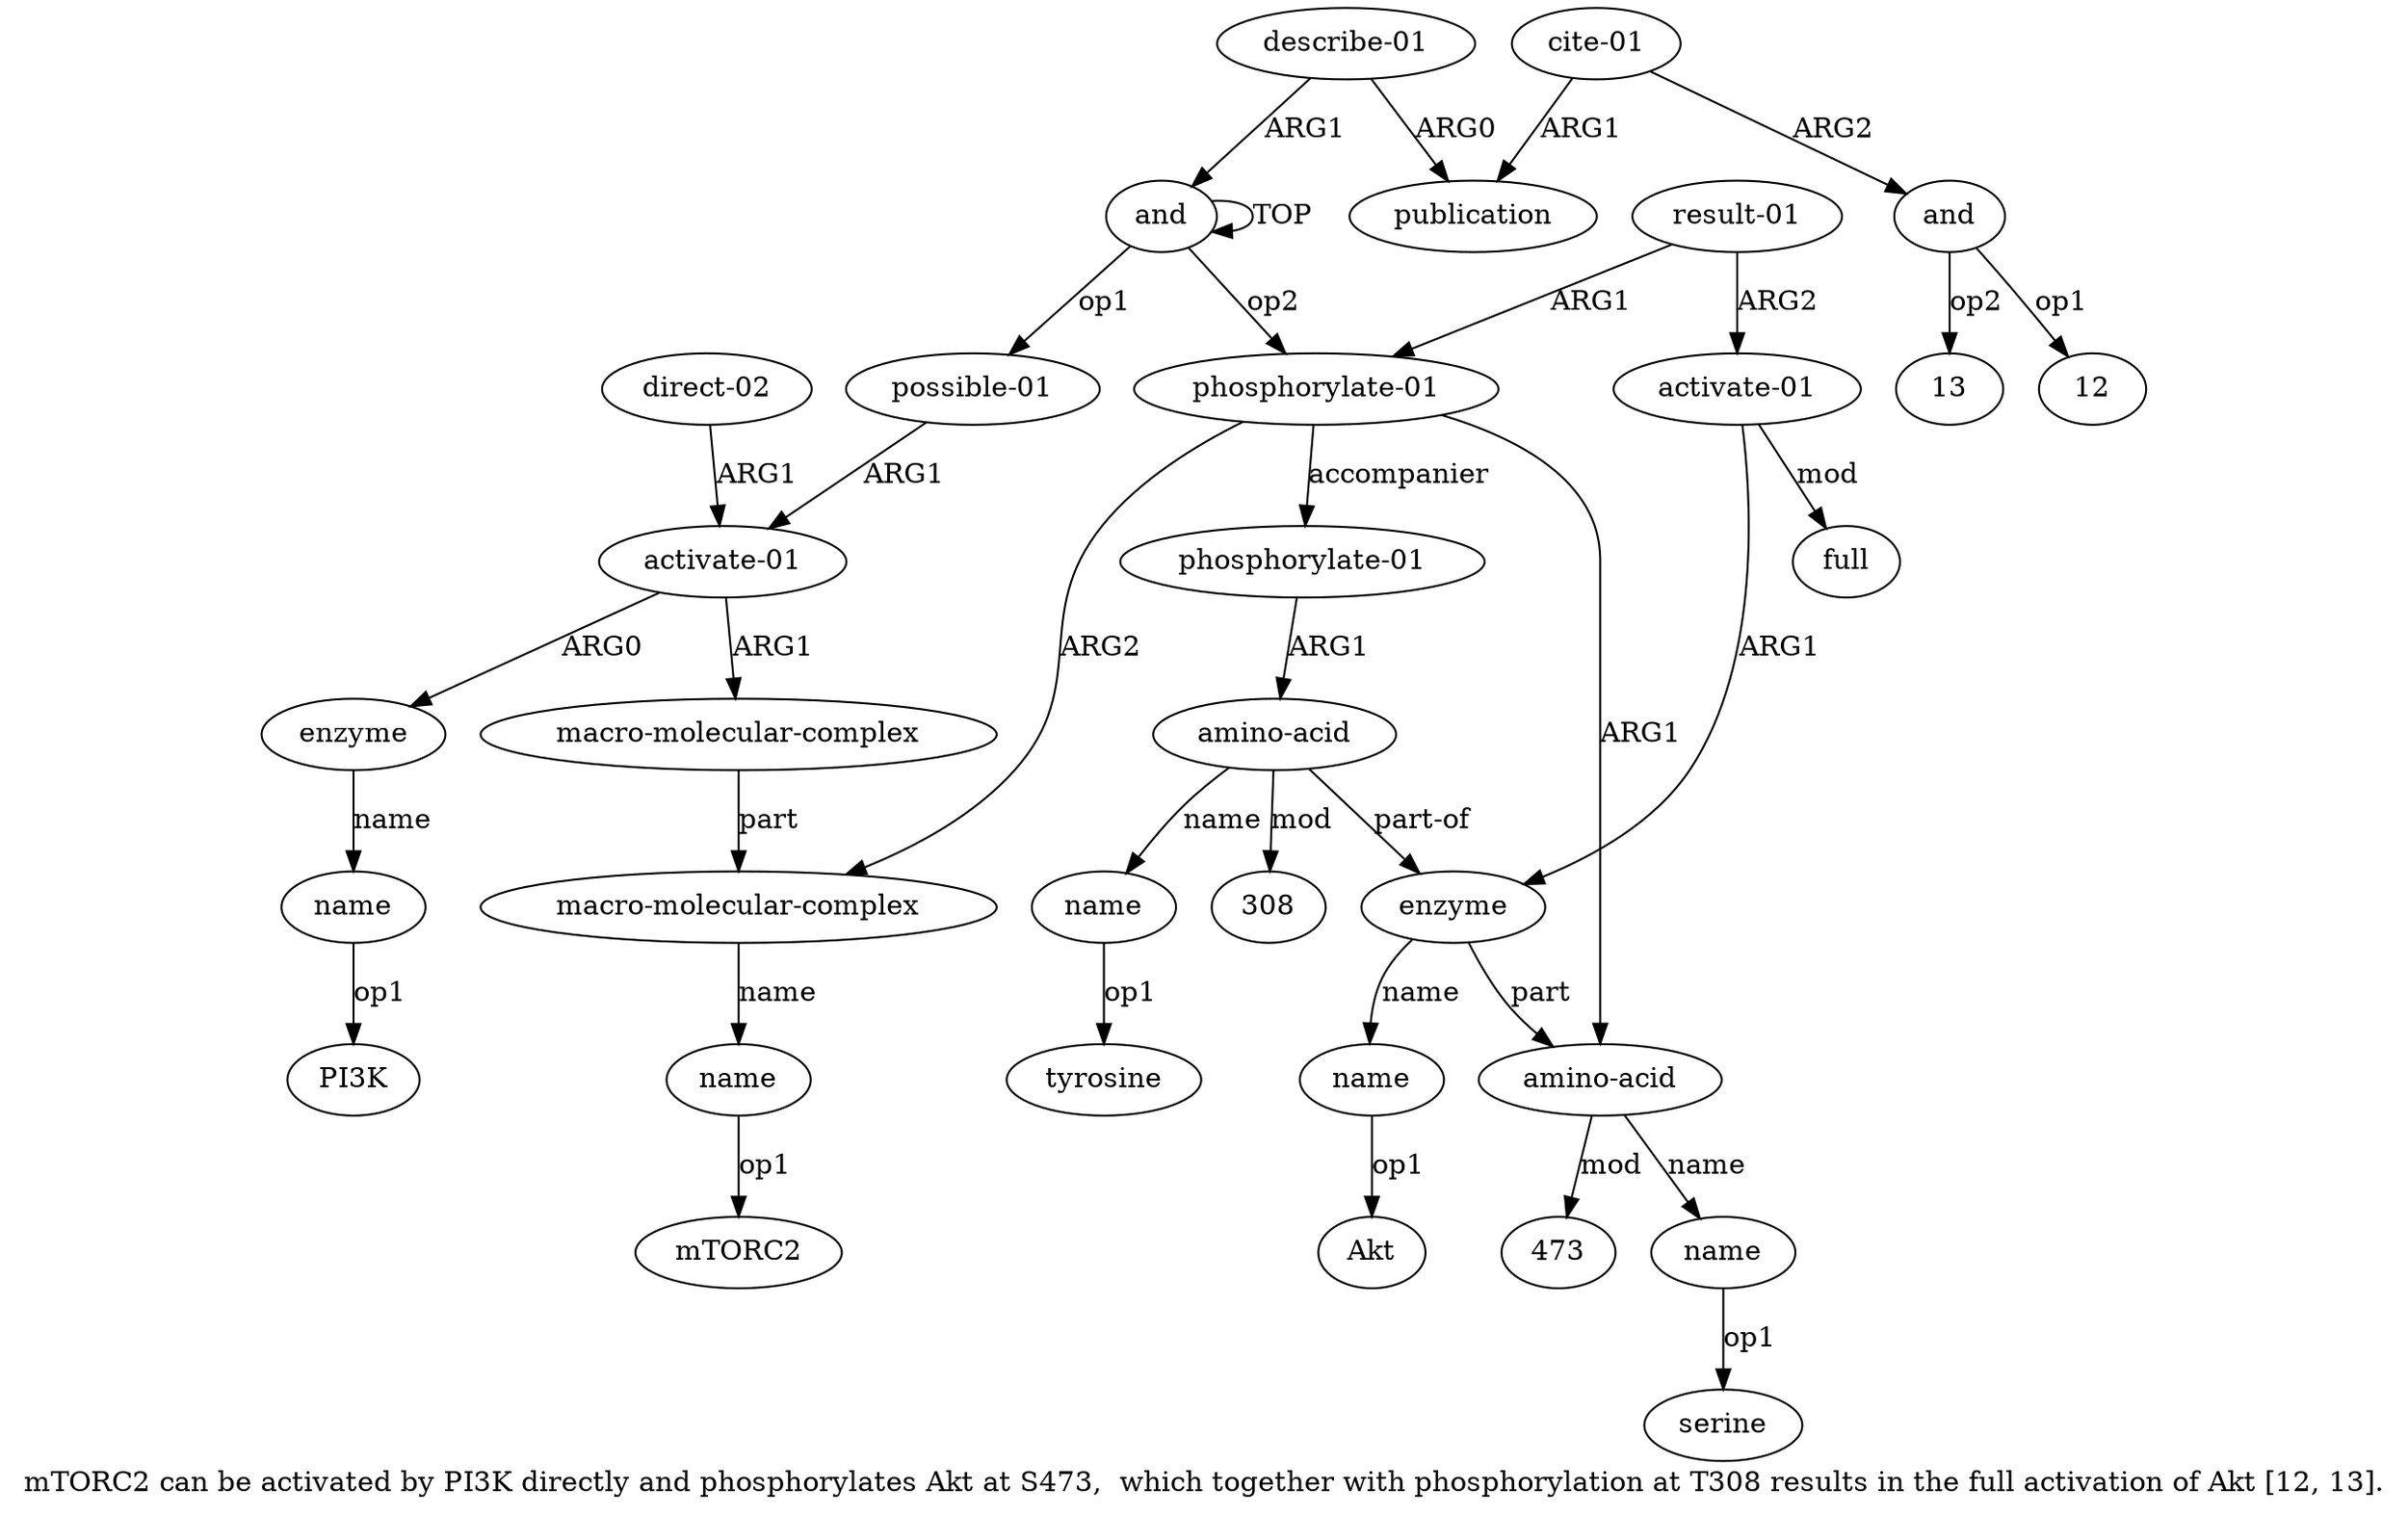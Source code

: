 digraph  {
	graph [label="mTORC2 can be activated by PI3K directly and phosphorylates Akt at S473,  which together with phosphorylation at T308 results in \
the full activation of Akt [12, 13]."];
	node [label="\N"];
	a20	 [color=black,
		gold_ind=20,
		gold_label="describe-01",
		label="describe-01",
		test_ind=20,
		test_label="describe-01"];
	a21	 [color=black,
		gold_ind=21,
		gold_label=publication,
		label=publication,
		test_ind=21,
		test_label=publication];
	a20 -> a21 [key=0,
	color=black,
	gold_label=ARG0,
	label=ARG0,
	test_label=ARG0];
a0 [color=black,
	gold_ind=0,
	gold_label=and,
	label=and,
	test_ind=0,
	test_label=and];
a20 -> a0 [key=0,
color=black,
gold_label=ARG1,
label=ARG1,
test_label=ARG1];
a22 [color=black,
gold_ind=22,
gold_label="cite-01",
label="cite-01",
test_ind=22,
test_label="cite-01"];
a22 -> a21 [key=0,
color=black,
gold_label=ARG1,
label=ARG1,
test_label=ARG1];
a23 [color=black,
gold_ind=23,
gold_label=and,
label=and,
test_ind=23,
test_label=and];
a22 -> a23 [key=0,
color=black,
gold_label=ARG2,
label=ARG2,
test_label=ARG2];
"a23 13" [color=black,
gold_ind=-1,
gold_label=13,
label=13,
test_ind=-1,
test_label=13];
a23 -> "a23 13" [key=0,
color=black,
gold_label=op2,
label=op2,
test_label=op2];
"a23 12" [color=black,
gold_ind=-1,
gold_label=12,
label=12,
test_ind=-1,
test_label=12];
a23 -> "a23 12" [key=0,
color=black,
gold_label=op1,
label=op1,
test_label=op1];
"a4 PI3K" [color=black,
gold_ind=-1,
gold_label=PI3K,
label=PI3K,
test_ind=-1,
test_label=PI3K];
"a11 serine" [color=black,
gold_ind=-1,
gold_label=serine,
label=serine,
test_ind=-1,
test_label=serine];
"a7 mTORC2" [color=black,
gold_ind=-1,
gold_label=mTORC2,
label=mTORC2,
test_ind=-1,
test_label=mTORC2];
"a16 tyrosine" [color=black,
gold_ind=-1,
gold_label=tyrosine,
label=tyrosine,
test_ind=-1,
test_label=tyrosine];
"a10 473" [color=black,
gold_ind=-1,
gold_label=473,
label=473,
test_ind=-1,
test_label=473];
"a15 308" [color=black,
gold_ind=-1,
gold_label=308,
label=308,
test_ind=-1,
test_label=308];
a15 [color=black,
gold_ind=15,
gold_label="amino-acid",
label="amino-acid",
test_ind=15,
test_label="amino-acid"];
a15 -> "a15 308" [key=0,
color=black,
gold_label=mod,
label=mod,
test_label=mod];
a16 [color=black,
gold_ind=16,
gold_label=name,
label=name,
test_ind=16,
test_label=name];
a15 -> a16 [key=0,
color=black,
gold_label=name,
label=name,
test_label=name];
a12 [color=black,
gold_ind=12,
gold_label=enzyme,
label=enzyme,
test_ind=12,
test_label=enzyme];
a15 -> a12 [key=0,
color=black,
gold_label="part-of",
label="part-of",
test_label="part-of"];
a14 [color=black,
gold_ind=14,
gold_label="phosphorylate-01",
label="phosphorylate-01",
test_ind=14,
test_label="phosphorylate-01"];
a14 -> a15 [key=0,
color=black,
gold_label=ARG1,
label=ARG1,
test_label=ARG1];
a17 [color=black,
gold_ind=17,
gold_label="result-01",
label="result-01",
test_ind=17,
test_label="result-01"];
a18 [color=black,
gold_ind=18,
gold_label="activate-01",
label="activate-01",
test_ind=18,
test_label="activate-01"];
a17 -> a18 [key=0,
color=black,
gold_label=ARG2,
label=ARG2,
test_label=ARG2];
a9 [color=black,
gold_ind=9,
gold_label="phosphorylate-01",
label="phosphorylate-01",
test_ind=9,
test_label="phosphorylate-01"];
a17 -> a9 [key=0,
color=black,
gold_label=ARG1,
label=ARG1,
test_label=ARG1];
a16 -> "a16 tyrosine" [key=0,
color=black,
gold_label=op1,
label=op1,
test_label=op1];
a11 [color=black,
gold_ind=11,
gold_label=name,
label=name,
test_ind=11,
test_label=name];
a11 -> "a11 serine" [key=0,
color=black,
gold_label=op1,
label=op1,
test_label=op1];
a10 [color=black,
gold_ind=10,
gold_label="amino-acid",
label="amino-acid",
test_ind=10,
test_label="amino-acid"];
a10 -> "a10 473" [key=0,
color=black,
gold_label=mod,
label=mod,
test_label=mod];
a10 -> a11 [key=0,
color=black,
gold_label=name,
label=name,
test_label=name];
a13 [color=black,
gold_ind=13,
gold_label=name,
label=name,
test_ind=13,
test_label=name];
"a13 Akt" [color=black,
gold_ind=-1,
gold_label=Akt,
label=Akt,
test_ind=-1,
test_label=Akt];
a13 -> "a13 Akt" [key=0,
color=black,
gold_label=op1,
label=op1,
test_label=op1];
a12 -> a10 [key=0,
color=black,
gold_label=part,
label=part,
test_label=part];
a12 -> a13 [key=0,
color=black,
gold_label=name,
label=name,
test_label=name];
a19 [color=black,
gold_ind=19,
gold_label=full,
label=full,
test_ind=19,
test_label=full];
a18 -> a12 [key=0,
color=black,
gold_label=ARG1,
label=ARG1,
test_label=ARG1];
a18 -> a19 [key=0,
color=black,
gold_label=mod,
label=mod,
test_label=mod];
a1 [color=black,
gold_ind=1,
gold_label="possible-01",
label="possible-01",
test_ind=1,
test_label="possible-01"];
a2 [color=black,
gold_ind=2,
gold_label="activate-01",
label="activate-01",
test_ind=2,
test_label="activate-01"];
a1 -> a2 [key=0,
color=black,
gold_label=ARG1,
label=ARG1,
test_label=ARG1];
a0 -> a1 [key=0,
color=black,
gold_label=op1,
label=op1,
test_label=op1];
a0 -> a0 [key=0,
color=black,
gold_label=TOP,
label=TOP,
test_label=TOP];
a0 -> a9 [key=0,
color=black,
gold_label=op2,
label=op2,
test_label=op2];
a3 [color=black,
gold_ind=3,
gold_label=enzyme,
label=enzyme,
test_ind=3,
test_label=enzyme];
a4 [color=black,
gold_ind=4,
gold_label=name,
label=name,
test_ind=4,
test_label=name];
a3 -> a4 [key=0,
color=black,
gold_label=name,
label=name,
test_label=name];
a2 -> a3 [key=0,
color=black,
gold_label=ARG0,
label=ARG0,
test_label=ARG0];
a5 [color=black,
gold_ind=5,
gold_label="macro-molecular-complex",
label="macro-molecular-complex",
test_ind=5,
test_label="macro-molecular-complex"];
a2 -> a5 [key=0,
color=black,
gold_label=ARG1,
label=ARG1,
test_label=ARG1];
a6 [color=black,
gold_ind=6,
gold_label="macro-molecular-complex",
label="macro-molecular-complex",
test_ind=6,
test_label="macro-molecular-complex"];
a5 -> a6 [key=0,
color=black,
gold_label=part,
label=part,
test_label=part];
a4 -> "a4 PI3K" [key=0,
color=black,
gold_label=op1,
label=op1,
test_label=op1];
a7 [color=black,
gold_ind=7,
gold_label=name,
label=name,
test_ind=7,
test_label=name];
a7 -> "a7 mTORC2" [key=0,
color=black,
gold_label=op1,
label=op1,
test_label=op1];
a6 -> a7 [key=0,
color=black,
gold_label=name,
label=name,
test_label=name];
a9 -> a14 [key=0,
color=black,
gold_label=accompanier,
label=accompanier,
test_label=accompanier];
a9 -> a10 [key=0,
color=black,
gold_label=ARG1,
label=ARG1,
test_label=ARG1];
a9 -> a6 [key=0,
color=black,
gold_label=ARG2,
label=ARG2,
test_label=ARG2];
a8 [color=black,
gold_ind=8,
gold_label="direct-02",
label="direct-02",
test_ind=8,
test_label="direct-02"];
a8 -> a2 [key=0,
color=black,
gold_label=ARG1,
label=ARG1,
test_label=ARG1];
}
